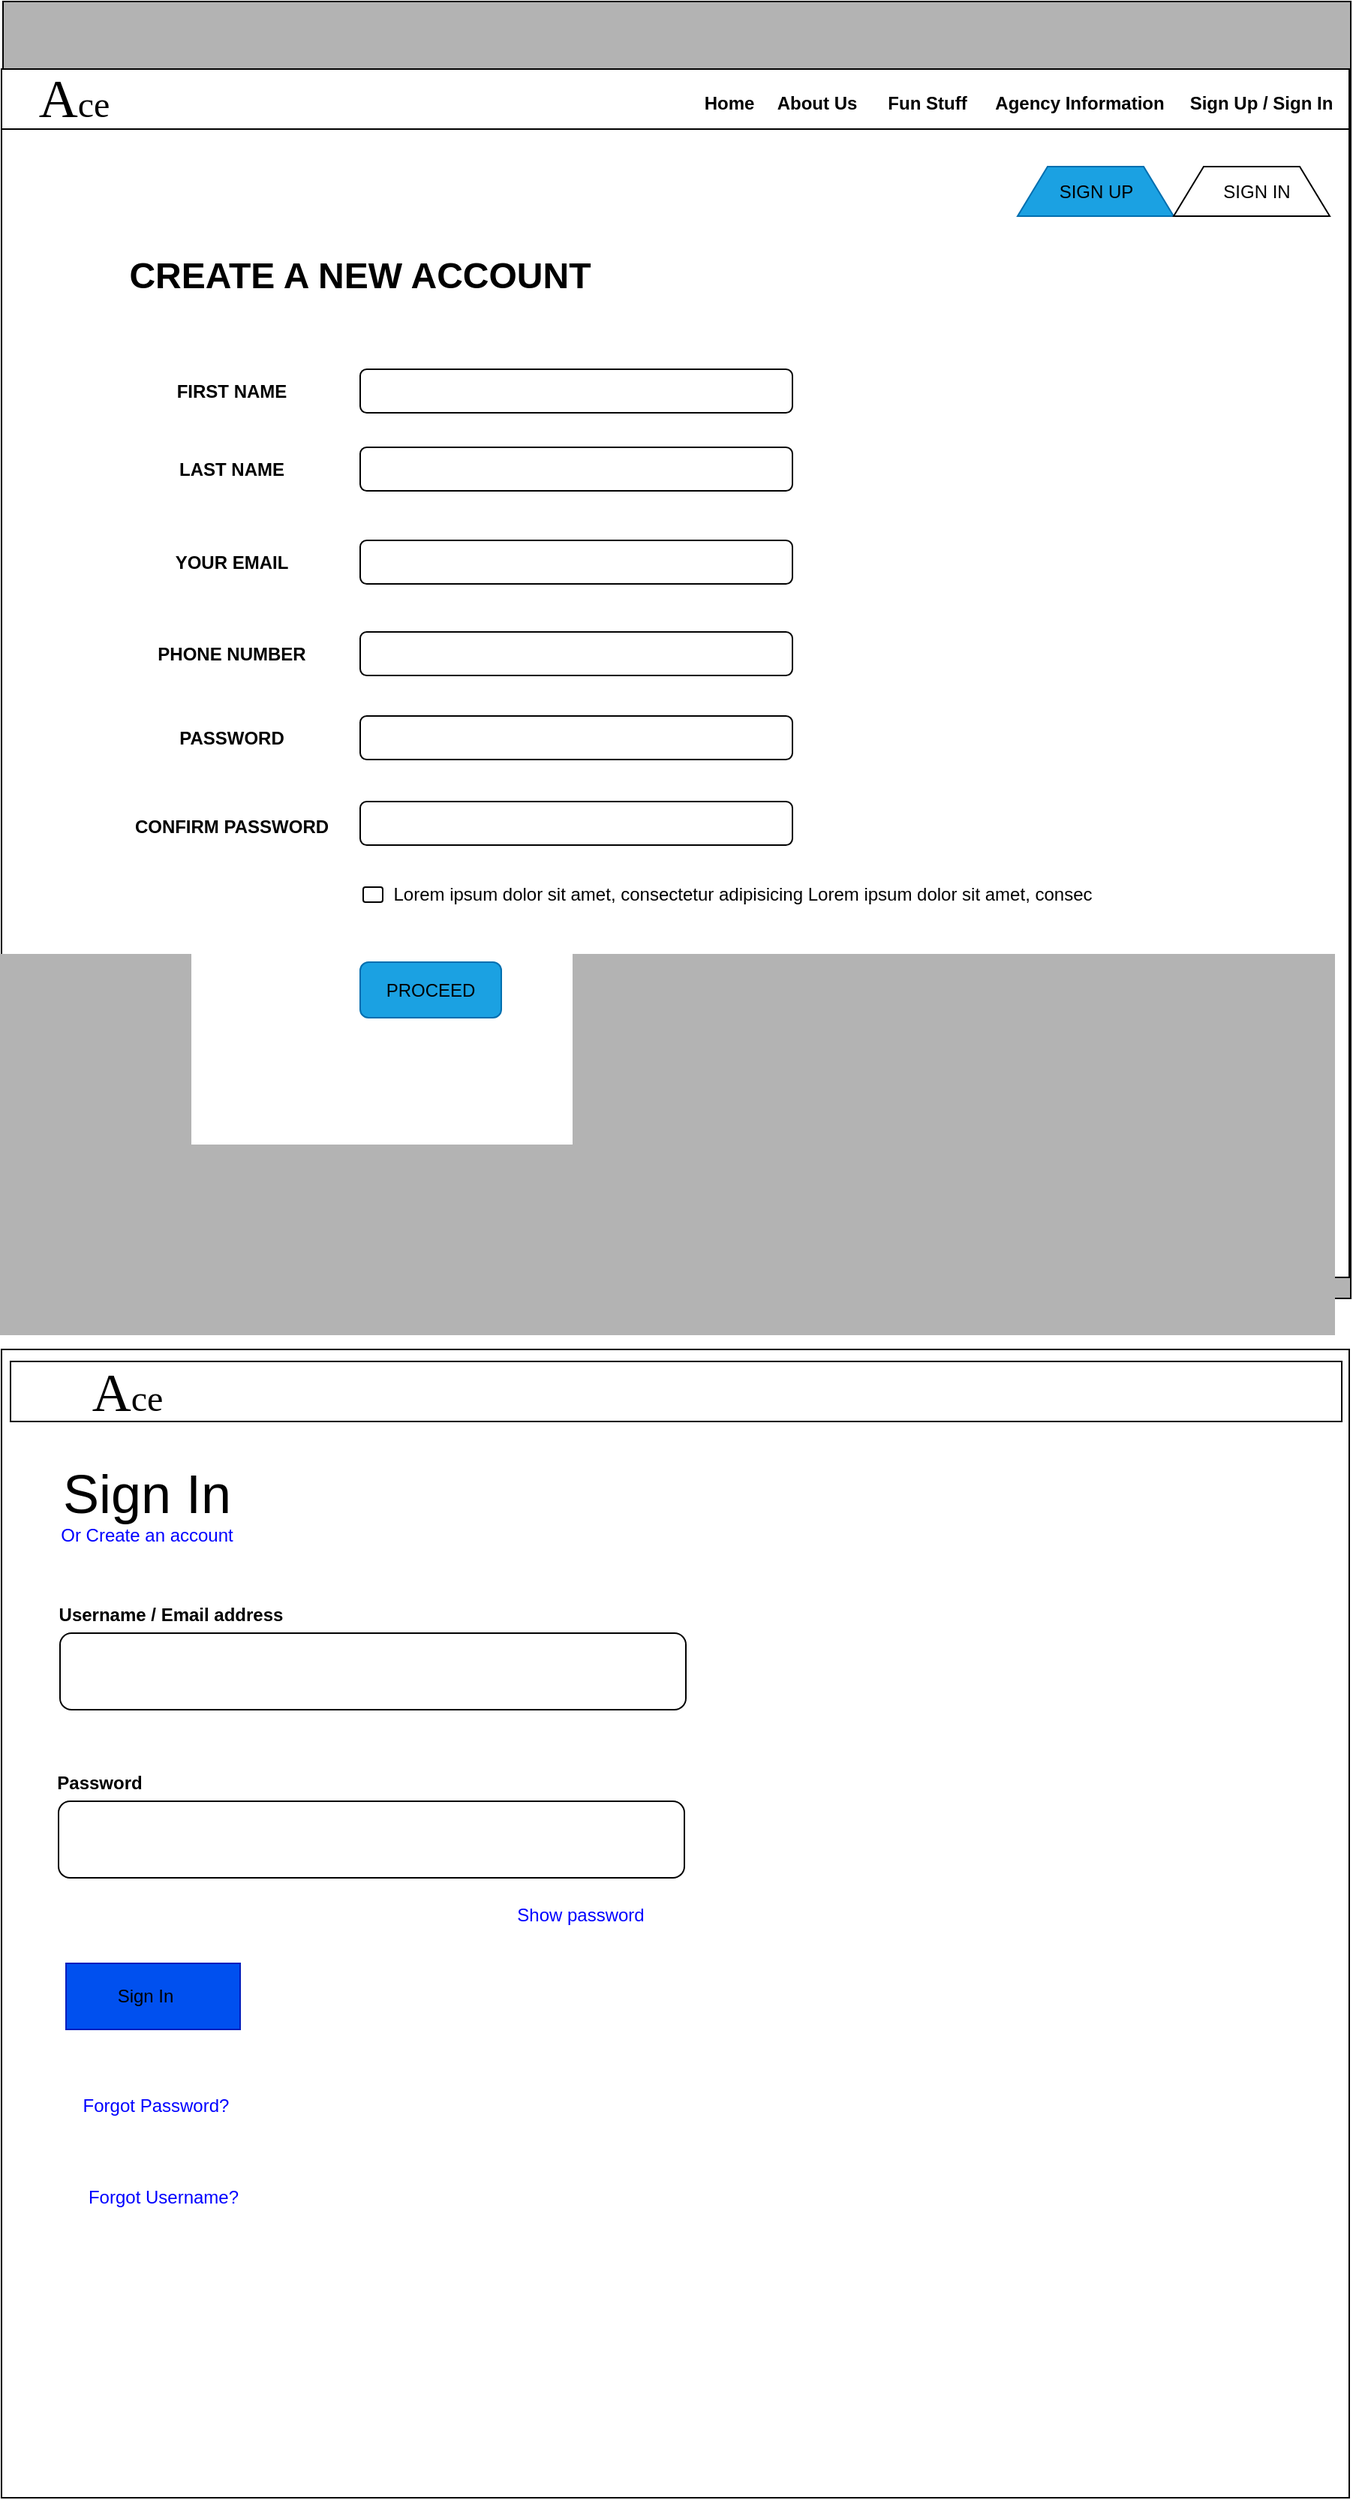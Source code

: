 <mxfile version="13.6.2" type="github">
  <diagram id="_t2A-_-KldA0Skmzdmog" name="Page-1">
    <mxGraphModel dx="868" dy="1501" grid="0" gridSize="10" guides="1" tooltips="1" connect="1" arrows="1" fold="1" page="1" pageScale="1" pageWidth="850" pageHeight="1100" math="0" shadow="0">
      <root>
        <mxCell id="0" />
        <mxCell id="1" parent="0" />
        <mxCell id="kXg5C5y5iRPHgZZ98RsH-56" value="" style="rounded=0;whiteSpace=wrap;html=1;fillColor=#FFFFFF;" parent="1" vertex="1">
          <mxGeometry x="150" y="-172" width="898" height="765" as="geometry" />
        </mxCell>
        <mxCell id="kXg5C5y5iRPHgZZ98RsH-3" value="" style="rounded=0;whiteSpace=wrap;html=1;fillColor=#B3B3B3;" parent="1" vertex="1">
          <mxGeometry x="151" y="-1070" width="898" height="864" as="geometry" />
        </mxCell>
        <mxCell id="kXg5C5y5iRPHgZZ98RsH-5" value="" style="rounded=0;whiteSpace=wrap;html=1;fillColor=#FFFFFF;" parent="1" vertex="1">
          <mxGeometry x="150" y="-985" width="898" height="765" as="geometry" />
        </mxCell>
        <mxCell id="kXg5C5y5iRPHgZZ98RsH-16" value="&lt;font style=&quot;font-size: 24px&quot;&gt;&lt;b&gt;CREATE A NEW ACCOUNT&lt;/b&gt;&lt;/font&gt;" style="text;html=1;strokeColor=none;fillColor=none;align=center;verticalAlign=middle;whiteSpace=wrap;rounded=0;" parent="1" vertex="1">
          <mxGeometry x="188" y="-897" width="402" height="20" as="geometry" />
        </mxCell>
        <mxCell id="kXg5C5y5iRPHgZZ98RsH-18" value="" style="rounded=1;whiteSpace=wrap;html=1;fillColor=#FFFFFF;" parent="1" vertex="1">
          <mxGeometry x="389" y="-825" width="288" height="29" as="geometry" />
        </mxCell>
        <mxCell id="kXg5C5y5iRPHgZZ98RsH-19" value="" style="rounded=1;whiteSpace=wrap;html=1;fillColor=#FFFFFF;" parent="1" vertex="1">
          <mxGeometry x="389" y="-773" width="288" height="29" as="geometry" />
        </mxCell>
        <mxCell id="kXg5C5y5iRPHgZZ98RsH-20" value="" style="rounded=1;whiteSpace=wrap;html=1;fillColor=#FFFFFF;" parent="1" vertex="1">
          <mxGeometry x="389" y="-711" width="288" height="29" as="geometry" />
        </mxCell>
        <mxCell id="kXg5C5y5iRPHgZZ98RsH-21" value="" style="rounded=1;whiteSpace=wrap;html=1;fillColor=#FFFFFF;" parent="1" vertex="1">
          <mxGeometry x="389" y="-650" width="288" height="29" as="geometry" />
        </mxCell>
        <mxCell id="kXg5C5y5iRPHgZZ98RsH-22" value="" style="rounded=1;whiteSpace=wrap;html=1;fillColor=#FFFFFF;" parent="1" vertex="1">
          <mxGeometry x="389" y="-594" width="288" height="29" as="geometry" />
        </mxCell>
        <mxCell id="kXg5C5y5iRPHgZZ98RsH-23" value="" style="rounded=1;whiteSpace=wrap;html=1;fillColor=#FFFFFF;" parent="1" vertex="1">
          <mxGeometry x="389" y="-537" width="288" height="29" as="geometry" />
        </mxCell>
        <mxCell id="kXg5C5y5iRPHgZZ98RsH-24" value="FIRST NAME" style="text;html=1;strokeColor=none;fillColor=none;align=center;verticalAlign=middle;whiteSpace=wrap;rounded=0;fontStyle=1" parent="1" vertex="1">
          <mxGeometry x="238" y="-820.75" width="131" height="20.5" as="geometry" />
        </mxCell>
        <mxCell id="kXg5C5y5iRPHgZZ98RsH-25" value="LAST NAME" style="text;html=1;strokeColor=none;fillColor=none;align=center;verticalAlign=middle;whiteSpace=wrap;rounded=0;fontStyle=1" parent="1" vertex="1">
          <mxGeometry x="238" y="-768.75" width="131" height="20.5" as="geometry" />
        </mxCell>
        <mxCell id="kXg5C5y5iRPHgZZ98RsH-26" value="YOUR EMAIL" style="text;html=1;strokeColor=none;fillColor=none;align=center;verticalAlign=middle;whiteSpace=wrap;rounded=0;fontStyle=1" parent="1" vertex="1">
          <mxGeometry x="238" y="-706.75" width="131" height="20.5" as="geometry" />
        </mxCell>
        <mxCell id="kXg5C5y5iRPHgZZ98RsH-27" value="PHONE NUMBER" style="text;html=1;strokeColor=none;fillColor=none;align=center;verticalAlign=middle;whiteSpace=wrap;rounded=0;fontStyle=1" parent="1" vertex="1">
          <mxGeometry x="238" y="-645.75" width="131" height="20.5" as="geometry" />
        </mxCell>
        <mxCell id="kXg5C5y5iRPHgZZ98RsH-28" value="PASSWORD" style="text;html=1;strokeColor=none;fillColor=none;align=center;verticalAlign=middle;whiteSpace=wrap;rounded=0;fontStyle=1" parent="1" vertex="1">
          <mxGeometry x="238" y="-589.75" width="131" height="20.5" as="geometry" />
        </mxCell>
        <mxCell id="kXg5C5y5iRPHgZZ98RsH-29" value="CONFIRM PASSWORD" style="text;html=1;strokeColor=none;fillColor=none;align=center;verticalAlign=middle;whiteSpace=wrap;rounded=0;fontStyle=1" parent="1" vertex="1">
          <mxGeometry x="233" y="-530.75" width="141" height="20.5" as="geometry" />
        </mxCell>
        <mxCell id="kXg5C5y5iRPHgZZ98RsH-33" value="" style="rounded=1;whiteSpace=wrap;html=1;fillColor=#FFFFFF;" parent="1" vertex="1">
          <mxGeometry x="391" y="-480" width="13" height="10" as="geometry" />
        </mxCell>
        <mxCell id="kXg5C5y5iRPHgZZ98RsH-36" value="&lt;span style=&quot;text-align: left&quot;&gt;Lorem ipsum dolor sit amet, consectetur adipisicing&amp;nbsp;&lt;/span&gt;&lt;span style=&quot;text-align: left&quot;&gt;Lorem ipsum dolor sit amet, consec&lt;/span&gt;" style="text;html=1;strokeColor=none;fillColor=none;align=center;verticalAlign=middle;whiteSpace=wrap;rounded=0;" parent="1" vertex="1">
          <mxGeometry x="404" y="-485" width="480" height="20" as="geometry" />
        </mxCell>
        <mxCell id="kXg5C5y5iRPHgZZ98RsH-39" value="" style="rounded=1;whiteSpace=wrap;html=1;fillColor=#1ba1e2;strokeColor=#006EAF;fontColor=#ffffff;" parent="1" vertex="1">
          <mxGeometry x="389" y="-430" width="94" height="37" as="geometry" />
        </mxCell>
        <mxCell id="kXg5C5y5iRPHgZZ98RsH-40" value="PROCEED" style="text;html=1;strokeColor=none;fillColor=none;align=center;verticalAlign=middle;whiteSpace=wrap;rounded=0;" parent="1" vertex="1">
          <mxGeometry x="416" y="-421" width="40" height="20" as="geometry" />
        </mxCell>
        <mxCell id="kXg5C5y5iRPHgZZ98RsH-42" value="" style="shape=trapezoid;perimeter=trapezoidPerimeter;whiteSpace=wrap;html=1;fixedSize=1;fillColor=#1ba1e2;strokeColor=#006EAF;fontColor=#ffffff;" parent="1" vertex="1">
          <mxGeometry x="827" y="-960" width="104" height="33" as="geometry" />
        </mxCell>
        <mxCell id="kXg5C5y5iRPHgZZ98RsH-9" value="SIGN UP" style="text;html=1;strokeColor=none;fillColor=none;align=center;verticalAlign=middle;whiteSpace=wrap;rounded=0;" parent="1" vertex="1">
          <mxGeometry x="852.5" y="-953.5" width="53" height="20" as="geometry" />
        </mxCell>
        <mxCell id="kXg5C5y5iRPHgZZ98RsH-44" value="" style="shape=trapezoid;perimeter=trapezoidPerimeter;whiteSpace=wrap;html=1;fixedSize=1;fillColor=#FFFFFF;" parent="1" vertex="1">
          <mxGeometry x="931" y="-960" width="104" height="33" as="geometry" />
        </mxCell>
        <mxCell id="kXg5C5y5iRPHgZZ98RsH-45" value="SIGN IN" style="text;html=1;strokeColor=none;fillColor=none;align=center;verticalAlign=middle;whiteSpace=wrap;rounded=0;" parent="1" vertex="1">
          <mxGeometry x="960" y="-953.5" width="53" height="20" as="geometry" />
        </mxCell>
        <mxCell id="kXg5C5y5iRPHgZZ98RsH-46" value="" style="rounded=0;whiteSpace=wrap;html=1;fillColor=#FFFFFF;" parent="1" vertex="1">
          <mxGeometry x="150" y="-1025" width="898" height="40" as="geometry" />
        </mxCell>
        <mxCell id="kXg5C5y5iRPHgZZ98RsH-49" value="&lt;font style=&quot;font-size: 12px&quot;&gt;&lt;b&gt;Home&lt;/b&gt;&lt;/font&gt;" style="text;html=1;strokeColor=none;fillColor=none;align=center;verticalAlign=middle;whiteSpace=wrap;rounded=0;" parent="1" vertex="1">
          <mxGeometry x="615" y="-1012" width="40" height="20" as="geometry" />
        </mxCell>
        <mxCell id="kXg5C5y5iRPHgZZ98RsH-50" value="&lt;font style=&quot;font-size: 12px&quot;&gt;&lt;b&gt;About Us&lt;/b&gt;&lt;/font&gt;" style="text;html=1;strokeColor=none;fillColor=none;align=center;verticalAlign=middle;whiteSpace=wrap;rounded=0;" parent="1" vertex="1">
          <mxGeometry x="661" y="-1012" width="65" height="20" as="geometry" />
        </mxCell>
        <mxCell id="kXg5C5y5iRPHgZZ98RsH-51" value="&lt;font style=&quot;font-size: 12px&quot;&gt;&lt;b&gt;Fun Stuff&lt;/b&gt;&lt;/font&gt;" style="text;html=1;strokeColor=none;fillColor=none;align=center;verticalAlign=middle;whiteSpace=wrap;rounded=0;" parent="1" vertex="1">
          <mxGeometry x="738" y="-1012" width="58" height="20" as="geometry" />
        </mxCell>
        <mxCell id="kXg5C5y5iRPHgZZ98RsH-52" value="&lt;b&gt;Agency Information&lt;/b&gt;" style="text;html=1;strokeColor=none;fillColor=none;align=center;verticalAlign=middle;whiteSpace=wrap;rounded=0;" parent="1" vertex="1">
          <mxGeometry x="801" y="-1012" width="135" height="20" as="geometry" />
        </mxCell>
        <mxCell id="kXg5C5y5iRPHgZZ98RsH-53" value="&lt;b&gt;Sign Up / Sign In&lt;/b&gt;" style="text;html=1;strokeColor=none;fillColor=none;align=center;verticalAlign=middle;whiteSpace=wrap;rounded=0;" parent="1" vertex="1">
          <mxGeometry x="936" y="-1012" width="107" height="20" as="geometry" />
        </mxCell>
        <mxCell id="kXg5C5y5iRPHgZZ98RsH-55" style="edgeStyle=orthogonalEdgeStyle;rounded=0;orthogonalLoop=1;jettySize=auto;html=1;exitX=0.5;exitY=1;exitDx=0;exitDy=0;" parent="1" source="kXg5C5y5iRPHgZZ98RsH-51" target="kXg5C5y5iRPHgZZ98RsH-51" edge="1">
          <mxGeometry relative="1" as="geometry" />
        </mxCell>
        <mxCell id="kXg5C5y5iRPHgZZ98RsH-57" value="&lt;font style=&quot;font-size: 36px&quot; face=&quot;Georgia&quot;&gt;A&lt;/font&gt;&lt;font style=&quot;font-size: 24px&quot; face=&quot;Georgia&quot;&gt;ce&lt;/font&gt;" style="text;html=1;strokeColor=none;fillColor=none;align=center;verticalAlign=middle;whiteSpace=wrap;rounded=0;" parent="1" vertex="1">
          <mxGeometry x="178" y="-1024" width="41" height="38" as="geometry" />
        </mxCell>
        <mxCell id="kXg5C5y5iRPHgZZ98RsH-59" value="" style="rounded=0;whiteSpace=wrap;html=1;fillColor=#FFFFFF;" parent="1" vertex="1">
          <mxGeometry x="156" y="-164" width="887" height="40" as="geometry" />
        </mxCell>
        <mxCell id="kXg5C5y5iRPHgZZ98RsH-60" value="" style="rounded=1;whiteSpace=wrap;html=1;fillColor=#FFFFFF;" parent="1" vertex="1">
          <mxGeometry x="189" y="17" width="417" height="51" as="geometry" />
        </mxCell>
        <mxCell id="kXg5C5y5iRPHgZZ98RsH-61" value="&lt;font style=&quot;font-size: 36px&quot;&gt;Sign In&lt;/font&gt;" style="text;html=1;strokeColor=none;fillColor=none;align=center;verticalAlign=middle;whiteSpace=wrap;rounded=0;" parent="1" vertex="1">
          <mxGeometry x="174" y="-86" width="146" height="20" as="geometry" />
        </mxCell>
        <mxCell id="kXg5C5y5iRPHgZZ98RsH-62" value="&lt;font color=&quot;#0000ff&quot;&gt;Or Create an account&lt;/font&gt;" style="text;html=1;strokeColor=none;fillColor=none;align=center;verticalAlign=middle;whiteSpace=wrap;rounded=0;" parent="1" vertex="1">
          <mxGeometry x="182" y="-58" width="130" height="20" as="geometry" />
        </mxCell>
        <mxCell id="kXg5C5y5iRPHgZZ98RsH-63" value="&lt;b&gt;Username / Email address&lt;/b&gt;" style="text;html=1;strokeColor=none;fillColor=none;align=center;verticalAlign=middle;whiteSpace=wrap;rounded=0;" parent="1" vertex="1">
          <mxGeometry x="160" y="-5" width="206" height="20" as="geometry" />
        </mxCell>
        <mxCell id="kXg5C5y5iRPHgZZ98RsH-64" value="" style="rounded=1;whiteSpace=wrap;html=1;fillColor=#FFFFFF;" parent="1" vertex="1">
          <mxGeometry x="188" y="129" width="417" height="51" as="geometry" />
        </mxCell>
        <mxCell id="kXg5C5y5iRPHgZZ98RsH-65" value="&lt;b&gt;Password&lt;/b&gt;" style="text;html=1;strokeColor=none;fillColor=none;align=center;verticalAlign=middle;whiteSpace=wrap;rounded=0;" parent="1" vertex="1">
          <mxGeometry x="189" y="107" width="53" height="20" as="geometry" />
        </mxCell>
        <mxCell id="kXg5C5y5iRPHgZZ98RsH-66" value="" style="rounded=0;whiteSpace=wrap;html=1;fillColor=#0050ef;strokeColor=#001DBC;fontColor=#ffffff;" parent="1" vertex="1">
          <mxGeometry x="193" y="237" width="116" height="44" as="geometry" />
        </mxCell>
        <mxCell id="kXg5C5y5iRPHgZZ98RsH-67" value="Sign In" style="text;html=1;strokeColor=none;fillColor=none;align=center;verticalAlign=middle;whiteSpace=wrap;rounded=0;" parent="1" vertex="1">
          <mxGeometry x="213" y="249" width="66" height="20" as="geometry" />
        </mxCell>
        <mxCell id="kXg5C5y5iRPHgZZ98RsH-69" value="&lt;font color=&quot;#0000ff&quot;&gt;Forgot Username?&lt;/font&gt;" style="text;html=1;strokeColor=none;fillColor=none;align=center;verticalAlign=middle;whiteSpace=wrap;rounded=0;" parent="1" vertex="1">
          <mxGeometry x="193" y="383" width="130" height="20" as="geometry" />
        </mxCell>
        <mxCell id="kXg5C5y5iRPHgZZ98RsH-70" value="&lt;font color=&quot;#0000ff&quot;&gt;Forgot Password?&lt;/font&gt;" style="text;html=1;strokeColor=none;fillColor=none;align=center;verticalAlign=middle;whiteSpace=wrap;rounded=0;" parent="1" vertex="1">
          <mxGeometry x="188" y="322" width="130" height="20" as="geometry" />
        </mxCell>
        <mxCell id="kXg5C5y5iRPHgZZ98RsH-71" value="&lt;font color=&quot;#0000ff&quot;&gt;Show password&lt;/font&gt;" style="text;html=1;strokeColor=none;fillColor=none;align=center;verticalAlign=middle;whiteSpace=wrap;rounded=0;" parent="1" vertex="1">
          <mxGeometry x="471" y="195" width="130" height="20" as="geometry" />
        </mxCell>
        <mxCell id="kXg5C5y5iRPHgZZ98RsH-72" value="&lt;font style=&quot;font-size: 36px&quot; face=&quot;Georgia&quot;&gt;A&lt;/font&gt;&lt;font style=&quot;font-size: 24px&quot; face=&quot;Georgia&quot;&gt;ce&lt;/font&gt;" style="text;html=1;strokeColor=none;fillColor=none;align=center;verticalAlign=middle;whiteSpace=wrap;rounded=0;" parent="1" vertex="1">
          <mxGeometry x="186" y="-162" width="96" height="38" as="geometry" />
        </mxCell>
      </root>
    </mxGraphModel>
  </diagram>
</mxfile>
